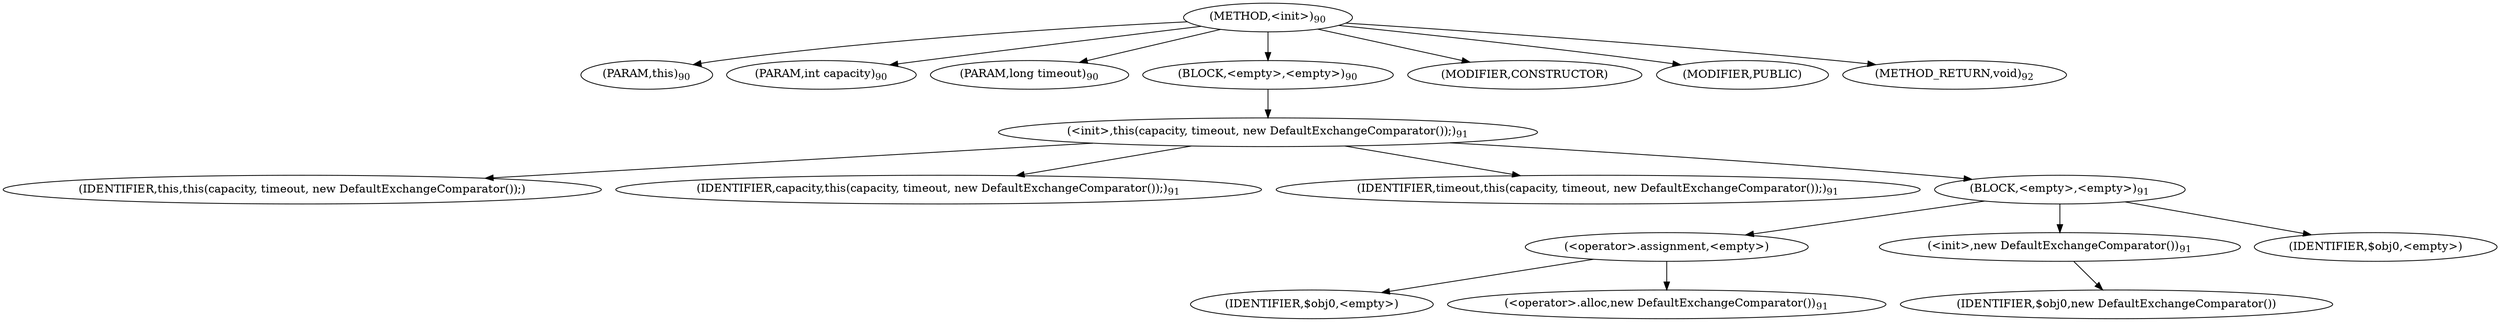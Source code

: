 digraph "&lt;init&gt;" {  
"53" [label = <(METHOD,&lt;init&gt;)<SUB>90</SUB>> ]
"6" [label = <(PARAM,this)<SUB>90</SUB>> ]
"54" [label = <(PARAM,int capacity)<SUB>90</SUB>> ]
"55" [label = <(PARAM,long timeout)<SUB>90</SUB>> ]
"56" [label = <(BLOCK,&lt;empty&gt;,&lt;empty&gt;)<SUB>90</SUB>> ]
"57" [label = <(&lt;init&gt;,this(capacity, timeout, new DefaultExchangeComparator());)<SUB>91</SUB>> ]
"5" [label = <(IDENTIFIER,this,this(capacity, timeout, new DefaultExchangeComparator());)> ]
"58" [label = <(IDENTIFIER,capacity,this(capacity, timeout, new DefaultExchangeComparator());)<SUB>91</SUB>> ]
"59" [label = <(IDENTIFIER,timeout,this(capacity, timeout, new DefaultExchangeComparator());)<SUB>91</SUB>> ]
"60" [label = <(BLOCK,&lt;empty&gt;,&lt;empty&gt;)<SUB>91</SUB>> ]
"61" [label = <(&lt;operator&gt;.assignment,&lt;empty&gt;)> ]
"62" [label = <(IDENTIFIER,$obj0,&lt;empty&gt;)> ]
"63" [label = <(&lt;operator&gt;.alloc,new DefaultExchangeComparator())<SUB>91</SUB>> ]
"64" [label = <(&lt;init&gt;,new DefaultExchangeComparator())<SUB>91</SUB>> ]
"65" [label = <(IDENTIFIER,$obj0,new DefaultExchangeComparator())> ]
"66" [label = <(IDENTIFIER,$obj0,&lt;empty&gt;)> ]
"67" [label = <(MODIFIER,CONSTRUCTOR)> ]
"68" [label = <(MODIFIER,PUBLIC)> ]
"69" [label = <(METHOD_RETURN,void)<SUB>92</SUB>> ]
  "53" -> "6" 
  "53" -> "54" 
  "53" -> "55" 
  "53" -> "56" 
  "53" -> "67" 
  "53" -> "68" 
  "53" -> "69" 
  "56" -> "57" 
  "57" -> "5" 
  "57" -> "58" 
  "57" -> "59" 
  "57" -> "60" 
  "60" -> "61" 
  "60" -> "64" 
  "60" -> "66" 
  "61" -> "62" 
  "61" -> "63" 
  "64" -> "65" 
}
